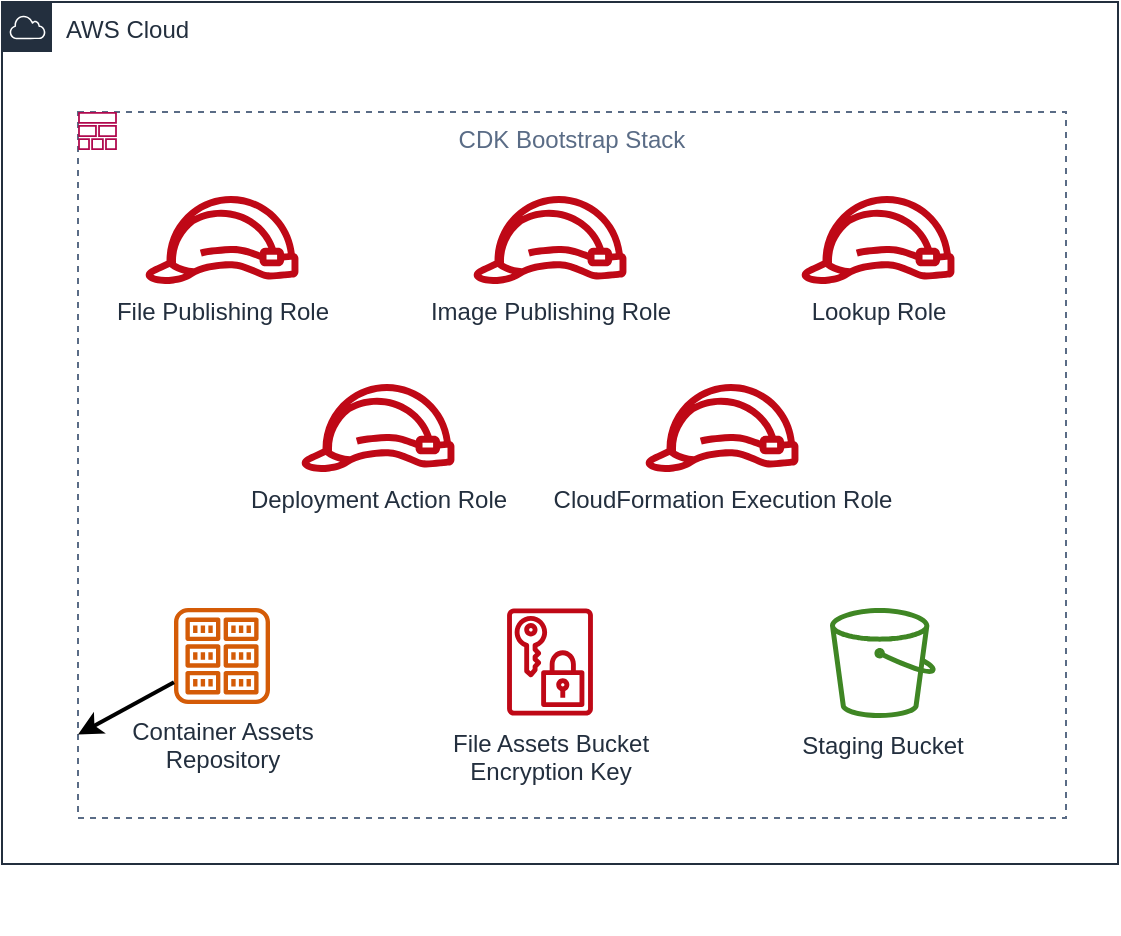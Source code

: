 <mxfile>
    <diagram id="vVjI7L10i0bU9GOyD1Vs" name="Bootstrap">
        <mxGraphModel dx="722" dy="1007" grid="0" gridSize="10" guides="1" tooltips="1" connect="1" arrows="1" fold="1" page="1" pageScale="1" pageWidth="827" pageHeight="1169" background="#ffffff" math="0" shadow="0">
            <root>
                <mxCell id="0"/>
                <mxCell id="1" parent="0"/>
                <mxCell id="3" value="AWS Cloud" style="points=[[0,0],[0.25,0],[0.5,0],[0.75,0],[1,0],[1,0.25],[1,0.5],[1,0.75],[1,1],[0.75,1],[0.5,1],[0.25,1],[0,1],[0,0.75],[0,0.5],[0,0.25]];outlineConnect=0;gradientColor=none;html=1;whiteSpace=wrap;fontSize=12;fontStyle=0;container=1;pointerEvents=0;collapsible=0;recursiveResize=0;shape=mxgraph.aws4.group;grIcon=mxgraph.aws4.group_aws_cloud;strokeColor=#232F3E;fillColor=none;verticalAlign=top;align=left;spacingLeft=30;fontColor=#232F3E;dashed=0;" parent="1" vertex="1">
                    <mxGeometry x="36" y="28" width="558" height="431" as="geometry"/>
                </mxCell>
                <mxCell id="5dhZ7PIMqnkiR0KHrYPQ-12" value="" style="group" parent="3" vertex="1" connectable="0">
                    <mxGeometry x="38" y="55" width="494" height="411" as="geometry"/>
                </mxCell>
                <mxCell id="4" value="CDK Bootstrap Stack" style="fillColor=none;strokeColor=#5A6C86;dashed=1;verticalAlign=top;fontStyle=0;fontColor=#5A6C86;" parent="5dhZ7PIMqnkiR0KHrYPQ-12" vertex="1">
                    <mxGeometry width="494" height="353" as="geometry"/>
                </mxCell>
                <mxCell id="5dhZ7PIMqnkiR0KHrYPQ-11" value="" style="sketch=0;outlineConnect=0;fontColor=#232F3E;gradientColor=none;fillColor=#B0084D;strokeColor=none;dashed=0;verticalLabelPosition=bottom;verticalAlign=top;align=center;html=1;fontSize=12;fontStyle=0;aspect=fixed;pointerEvents=1;shape=mxgraph.aws4.stack;" parent="5dhZ7PIMqnkiR0KHrYPQ-12" vertex="1">
                    <mxGeometry width="19.5" height="19" as="geometry"/>
                </mxCell>
                <mxCell id="6" value="Image Publishing Role" style="sketch=0;outlineConnect=0;fontColor=#232F3E;gradientColor=none;fillColor=#BF0816;strokeColor=none;dashed=0;verticalLabelPosition=bottom;verticalAlign=top;align=center;html=1;fontSize=12;fontStyle=0;aspect=fixed;pointerEvents=1;shape=mxgraph.aws4.role;" parent="5dhZ7PIMqnkiR0KHrYPQ-12" vertex="1">
                    <mxGeometry x="197" y="42" width="78" height="44" as="geometry"/>
                </mxCell>
                <mxCell id="ii1jd7hi1FazHsxwLWWv-12" value="Lookup Role" style="sketch=0;outlineConnect=0;fontColor=#232F3E;gradientColor=none;fillColor=#BF0816;strokeColor=none;dashed=0;verticalLabelPosition=bottom;verticalAlign=top;align=center;html=1;fontSize=12;fontStyle=0;aspect=fixed;pointerEvents=1;shape=mxgraph.aws4.role;" parent="5dhZ7PIMqnkiR0KHrYPQ-12" vertex="1">
                    <mxGeometry x="361" y="42" width="78" height="44" as="geometry"/>
                </mxCell>
                <mxCell id="5" value="File Publishing Role" style="sketch=0;outlineConnect=0;fontColor=#232F3E;gradientColor=none;fillColor=#BF0816;strokeColor=none;dashed=0;verticalLabelPosition=bottom;verticalAlign=top;align=center;html=1;fontSize=12;fontStyle=0;aspect=fixed;pointerEvents=1;shape=mxgraph.aws4.role;" parent="5dhZ7PIMqnkiR0KHrYPQ-12" vertex="1">
                    <mxGeometry x="33" y="42" width="78" height="44" as="geometry"/>
                </mxCell>
                <mxCell id="ii1jd7hi1FazHsxwLWWv-13" value="CloudFormation Execution Role" style="sketch=0;outlineConnect=0;fontColor=#232F3E;gradientColor=none;fillColor=#BF0816;strokeColor=none;dashed=0;verticalLabelPosition=bottom;verticalAlign=top;align=center;html=1;fontSize=12;fontStyle=0;aspect=fixed;pointerEvents=1;shape=mxgraph.aws4.role;" parent="5dhZ7PIMqnkiR0KHrYPQ-12" vertex="1">
                    <mxGeometry x="283" y="136" width="78" height="44" as="geometry"/>
                </mxCell>
                <mxCell id="9" value="Staging Bucket" style="sketch=0;outlineConnect=0;fontColor=#232F3E;gradientColor=none;fillColor=#3F8624;strokeColor=none;dashed=0;verticalLabelPosition=bottom;verticalAlign=top;align=center;html=1;fontSize=12;fontStyle=0;aspect=fixed;pointerEvents=1;shape=mxgraph.aws4.bucket;" parent="5dhZ7PIMqnkiR0KHrYPQ-12" vertex="1">
                    <mxGeometry x="376" y="248" width="52.88" height="55" as="geometry"/>
                </mxCell>
                <mxCell id="ii1jd7hi1FazHsxwLWWv-11" value="File Assets Bucket &lt;br&gt;Encryption Key" style="sketch=0;outlineConnect=0;fontColor=#232F3E;gradientColor=none;fillColor=#BF0816;strokeColor=none;dashed=0;verticalLabelPosition=bottom;verticalAlign=top;align=center;html=1;fontSize=12;fontStyle=0;aspect=fixed;pointerEvents=1;shape=mxgraph.aws4.data_encryption_key;" parent="5dhZ7PIMqnkiR0KHrYPQ-12" vertex="1">
                    <mxGeometry x="214.54" y="248" width="42.92" height="54" as="geometry"/>
                </mxCell>
                <mxCell id="7" value="Deployment Action Role" style="sketch=0;outlineConnect=0;fontColor=#232F3E;gradientColor=none;fillColor=#BF0816;strokeColor=none;dashed=0;verticalLabelPosition=bottom;verticalAlign=top;align=center;html=1;fontSize=12;fontStyle=0;aspect=fixed;pointerEvents=1;shape=mxgraph.aws4.role;" parent="5dhZ7PIMqnkiR0KHrYPQ-12" vertex="1">
                    <mxGeometry x="111" y="136" width="78" height="44" as="geometry"/>
                </mxCell>
                <mxCell id="10" value="Container Assets &lt;br&gt;Repository" style="sketch=0;outlineConnect=0;fontColor=#232F3E;gradientColor=none;fillColor=#D45B07;strokeColor=none;dashed=0;verticalLabelPosition=bottom;verticalAlign=top;align=center;html=1;fontSize=12;fontStyle=0;aspect=fixed;pointerEvents=1;shape=mxgraph.aws4.registry;" parent="5dhZ7PIMqnkiR0KHrYPQ-12" vertex="1">
                    <mxGeometry x="48" y="248" width="48" height="48" as="geometry"/>
                </mxCell>
                <mxCell id="5dhZ7PIMqnkiR0KHrYPQ-13" style="edgeStyle=none;html=1;fontColor=#232F3E;strokeWidth=2;" parent="5dhZ7PIMqnkiR0KHrYPQ-12" source="10" target="4" edge="1">
                    <mxGeometry relative="1" as="geometry"/>
                </mxCell>
            </root>
        </mxGraphModel>
    </diagram>
    <diagram name="CrossAccount" id="aNuWJ6rmQWiDkgufDwuP">
        <mxGraphModel dx="722" dy="1007" grid="0" gridSize="10" guides="1" tooltips="1" connect="1" arrows="1" fold="1" page="1" pageScale="1" pageWidth="827" pageHeight="1169" background="#ffffff" math="0" shadow="0">
            <root>
                <mxCell id="ReLFjaQf0BeK60-Su18--0"/>
                <mxCell id="ReLFjaQf0BeK60-Su18--1" parent="ReLFjaQf0BeK60-Su18--0"/>
                <mxCell id="ReLFjaQf0BeK60-Su18--2" value="CI/CD-Account" style="points=[[0,0],[0.25,0],[0.5,0],[0.75,0],[1,0],[1,0.25],[1,0.5],[1,0.75],[1,1],[0.75,1],[0.5,1],[0.25,1],[0,1],[0,0.75],[0,0.5],[0,0.25]];outlineConnect=0;gradientColor=none;html=1;whiteSpace=wrap;fontSize=12;fontStyle=0;container=1;pointerEvents=0;collapsible=0;recursiveResize=0;shape=mxgraph.aws4.group;grIcon=mxgraph.aws4.group_aws_cloud;strokeColor=#232F3E;fillColor=none;verticalAlign=top;align=left;spacingLeft=30;fontColor=#232F3E;dashed=0;" parent="ReLFjaQf0BeK60-Su18--1" vertex="1">
                    <mxGeometry x="30" y="47" width="302" height="271" as="geometry"/>
                </mxCell>
                <mxCell id="YKXdYXjaWMLi4errqEAR-0" value="Target-Account" style="points=[[0,0],[0.25,0],[0.5,0],[0.75,0],[1,0],[1,0.25],[1,0.5],[1,0.75],[1,1],[0.75,1],[0.5,1],[0.25,1],[0,1],[0,0.75],[0,0.5],[0,0.25]];outlineConnect=0;gradientColor=none;html=1;whiteSpace=wrap;fontSize=12;fontStyle=0;container=1;pointerEvents=0;collapsible=0;recursiveResize=0;shape=mxgraph.aws4.group;grIcon=mxgraph.aws4.group_aws_cloud;strokeColor=#232F3E;fillColor=none;verticalAlign=top;align=left;spacingLeft=30;fontColor=#232F3E;dashed=0;" parent="ReLFjaQf0BeK60-Su18--1" vertex="1">
                    <mxGeometry x="399" y="45" width="302" height="493" as="geometry"/>
                </mxCell>
                <mxCell id="YKXdYXjaWMLi4errqEAR-1" value="CDK Deploy Role" style="sketch=0;outlineConnect=0;fontColor=#232F3E;gradientColor=none;fillColor=#BF0816;strokeColor=none;dashed=0;verticalLabelPosition=bottom;verticalAlign=top;align=center;html=1;fontSize=12;fontStyle=0;aspect=fixed;pointerEvents=1;shape=mxgraph.aws4.role;" parent="YKXdYXjaWMLi4errqEAR-0" vertex="1">
                    <mxGeometry x="54" y="270" width="78" height="44" as="geometry"/>
                </mxCell>
                <mxCell id="YKXdYXjaWMLi4errqEAR-2" value="CDK Deploy Role" style="sketch=0;outlineConnect=0;fontColor=#232F3E;gradientColor=none;fillColor=#BF0816;strokeColor=none;dashed=0;verticalLabelPosition=bottom;verticalAlign=top;align=center;html=1;fontSize=12;fontStyle=0;aspect=fixed;pointerEvents=1;shape=mxgraph.aws4.role;" parent="YKXdYXjaWMLi4errqEAR-0" vertex="1">
                    <mxGeometry x="63" y="50" width="78" height="44" as="geometry"/>
                </mxCell>
                <mxCell id="MwrjnxmRdKB3ln6H4ZqH-0" value="Assets Bucket" style="sketch=0;outlineConnect=0;fontColor=#232F3E;gradientColor=none;fillColor=#3F8624;strokeColor=none;dashed=0;verticalLabelPosition=bottom;verticalAlign=top;align=center;html=1;fontSize=12;fontStyle=0;aspect=fixed;pointerEvents=1;shape=mxgraph.aws4.bucket;" parent="YKXdYXjaWMLi4errqEAR-0" vertex="1">
                    <mxGeometry x="197" y="56" width="75" height="78" as="geometry"/>
                </mxCell>
                <mxCell id="MwrjnxmRdKB3ln6H4ZqH-1" value="ECR Repo" style="sketch=0;outlineConnect=0;fontColor=#232F3E;gradientColor=none;fillColor=#D45B07;strokeColor=none;dashed=0;verticalLabelPosition=bottom;verticalAlign=top;align=center;html=1;fontSize=12;fontStyle=0;aspect=fixed;pointerEvents=1;shape=mxgraph.aws4.registry;" parent="YKXdYXjaWMLi4errqEAR-0" vertex="1">
                    <mxGeometry x="207" y="179" width="48" height="48" as="geometry"/>
                </mxCell>
                <mxCell id="MwrjnxmRdKB3ln6H4ZqH-2" value="" style="sketch=0;points=[[0,0,0],[0.25,0,0],[0.5,0,0],[0.75,0,0],[1,0,0],[0,1,0],[0.25,1,0],[0.5,1,0],[0.75,1,0],[1,1,0],[0,0.25,0],[0,0.5,0],[0,0.75,0],[1,0.25,0],[1,0.5,0],[1,0.75,0]];points=[[0,0,0],[0.25,0,0],[0.5,0,0],[0.75,0,0],[1,0,0],[0,1,0],[0.25,1,0],[0.5,1,0],[0.75,1,0],[1,1,0],[0,0.25,0],[0,0.5,0],[0,0.75,0],[1,0.25,0],[1,0.5,0],[1,0.75,0]];outlineConnect=0;fontColor=#232F3E;gradientColor=#F34482;gradientDirection=north;fillColor=#BC1356;strokeColor=#ffffff;dashed=0;verticalLabelPosition=bottom;verticalAlign=top;align=center;html=1;fontSize=12;fontStyle=0;aspect=fixed;shape=mxgraph.aws4.resourceIcon;resIcon=mxgraph.aws4.cloudformation;" parent="YKXdYXjaWMLi4errqEAR-0" vertex="1">
                    <mxGeometry x="65" y="367" width="78" height="78" as="geometry"/>
                </mxCell>
                <mxCell id="YKXdYXjaWMLi4errqEAR-3" style="edgeStyle=none;html=1;" parent="ReLFjaQf0BeK60-Su18--1" target="YKXdYXjaWMLi4errqEAR-2" edge="1">
                    <mxGeometry relative="1" as="geometry">
                        <mxPoint x="184.214" y="122.354" as="sourcePoint"/>
                    </mxGeometry>
                </mxCell>
                <mxCell id="YKXdYXjaWMLi4errqEAR-4" value="assume role" style="edgeLabel;html=1;align=center;verticalAlign=middle;resizable=0;points=[];" parent="YKXdYXjaWMLi4errqEAR-3" vertex="1" connectable="0">
                    <mxGeometry x="0.296" y="-1" relative="1" as="geometry">
                        <mxPoint as="offset"/>
                    </mxGeometry>
                </mxCell>
            </root>
        </mxGraphModel>
    </diagram>
    <diagram id="6xpWQbwxTaGYcfoKpsjb" name="tooling">
        <mxGraphModel dx="1746" dy="615" grid="0" gridSize="10" guides="1" tooltips="1" connect="1" arrows="1" fold="1" page="1" pageScale="1" pageWidth="827" pageHeight="1169" background="#ffffff" math="0" shadow="0">
            <root>
                <mxCell id="_8z1Jd0X0fw_cpWeEPiF-0"/>
                <mxCell id="_8z1Jd0X0fw_cpWeEPiF-1" parent="_8z1Jd0X0fw_cpWeEPiF-0"/>
                <mxCell id="_8z1Jd0X0fw_cpWeEPiF-3" value="" style="edgeStyle=orthogonalEdgeStyle;html=1;endArrow=block;elbow=vertical;startArrow=none;endFill=1;strokeColor=#545B64;rounded=0;strokeWidth=2;" parent="_8z1Jd0X0fw_cpWeEPiF-1" edge="1">
                    <mxGeometry width="100" relative="1" as="geometry">
                        <mxPoint x="112" y="192" as="sourcePoint"/>
                        <mxPoint x="614" y="192" as="targetPoint"/>
                    </mxGeometry>
                </mxCell>
                <mxCell id="c-ubqAU9XFe7O6UP37Kk-0" value="Build" style="text;strokeColor=none;fillColor=none;html=1;fontSize=24;fontStyle=1;verticalAlign=middle;align=center;fontColor=#232F3E;" parent="_8z1Jd0X0fw_cpWeEPiF-1" vertex="1">
                    <mxGeometry x="116" y="194" width="100" height="40" as="geometry"/>
                </mxCell>
                <mxCell id="c-ubqAU9XFe7O6UP37Kk-1" value="Publish" style="text;strokeColor=none;fillColor=none;html=1;fontSize=24;fontStyle=1;verticalAlign=middle;align=center;fontColor=#232F3E;" parent="_8z1Jd0X0fw_cpWeEPiF-1" vertex="1">
                    <mxGeometry x="293" y="194" width="100" height="40" as="geometry"/>
                </mxCell>
                <mxCell id="c-ubqAU9XFe7O6UP37Kk-2" value="Deploy" style="text;strokeColor=none;fillColor=none;html=1;fontSize=24;fontStyle=1;verticalAlign=middle;align=center;fontColor=#232F3E;" parent="_8z1Jd0X0fw_cpWeEPiF-1" vertex="1">
                    <mxGeometry x="487.5" y="194" width="100" height="40" as="geometry"/>
                </mxCell>
                <mxCell id="c-ubqAU9XFe7O6UP37Kk-3" value="" style="shape=curlyBracket;whiteSpace=wrap;html=1;rounded=1;flipH=1;fontColor=#232F3E;rotation=-90;strokeColor=#232F3E;" parent="_8z1Jd0X0fw_cpWeEPiF-1" vertex="1">
                    <mxGeometry x="340" y="-155" width="20" height="469" as="geometry"/>
                </mxCell>
                <mxCell id="c-ubqAU9XFe7O6UP37Kk-4" value="&lt;span style=&quot;font-style: normal&quot;&gt;cdk&lt;/span&gt; &lt;span style=&quot;font-style: normal&quot;&gt;deploy&lt;/span&gt; &amp;lt;stackname&amp;gt;" style="text;html=1;align=center;verticalAlign=middle;resizable=0;points=[];autosize=1;strokeColor=none;fillColor=none;fontColor=#232F3E;fontStyle=2" parent="_8z1Jd0X0fw_cpWeEPiF-1" vertex="1">
                    <mxGeometry x="272" y="50" width="143" height="18" as="geometry"/>
                </mxCell>
                <mxCell id="c-ubqAU9XFe7O6UP37Kk-5" value="" style="shape=curlyBracket;whiteSpace=wrap;html=1;rounded=1;flipH=1;fontColor=#232F3E;rotation=-90;strokeColor=#232F3E;" parent="_8z1Jd0X0fw_cpWeEPiF-1" vertex="1">
                    <mxGeometry x="429.5" y="-30" width="20" height="291" as="geometry"/>
                </mxCell>
                <mxCell id="c-ubqAU9XFe7O6UP37Kk-6" value="&lt;span style=&quot;font-style: normal&quot;&gt;cdk deploy --app&amp;nbsp;&lt;/span&gt;/path/to/cdk.out" style="text;html=1;align=center;verticalAlign=middle;resizable=0;points=[];autosize=1;strokeColor=none;fillColor=none;fontColor=#232F3E;fontStyle=2" parent="_8z1Jd0X0fw_cpWeEPiF-1" vertex="1">
                    <mxGeometry x="347.5" y="87" width="184" height="18" as="geometry"/>
                </mxCell>
                <mxCell id="c-ubqAU9XFe7O6UP37Kk-7" value="" style="shape=curlyBracket;whiteSpace=wrap;html=1;rounded=1;flipH=1;fontColor=#232F3E;rotation=-90;strokeColor=#232F3E;" parent="_8z1Jd0X0fw_cpWeEPiF-1" vertex="1">
                    <mxGeometry x="332.5" y="116" width="20" height="97" as="geometry"/>
                </mxCell>
                <mxCell id="c-ubqAU9XFe7O6UP37Kk-8" value="" style="shape=curlyBracket;whiteSpace=wrap;html=1;rounded=1;flipH=1;fontColor=#232F3E;rotation=-90;strokeColor=#232F3E;" parent="_8z1Jd0X0fw_cpWeEPiF-1" vertex="1">
                    <mxGeometry x="527.5" y="116" width="20" height="97" as="geometry"/>
                </mxCell>
                <mxCell id="c-ubqAU9XFe7O6UP37Kk-9" value="&lt;span style=&quot;font-style: normal&quot;&gt;cdk-assets &lt;/span&gt;/path/to/cdk.out" style="text;html=1;align=center;verticalAlign=middle;resizable=0;points=[];autosize=1;strokeColor=none;fillColor=none;fontColor=#232F3E;fontStyle=2" parent="_8z1Jd0X0fw_cpWeEPiF-1" vertex="1">
                    <mxGeometry x="267.5" y="134" width="153" height="18" as="geometry"/>
                </mxCell>
                <mxCell id="c-ubqAU9XFe7O6UP37Kk-10" value="&lt;span style=&quot;font-style: normal&quot;&gt;aws cloudformation deploy ...&lt;/span&gt;" style="text;html=1;align=center;verticalAlign=middle;resizable=0;points=[];autosize=1;strokeColor=none;fillColor=none;fontColor=#232F3E;fontStyle=2" parent="_8z1Jd0X0fw_cpWeEPiF-1" vertex="1">
                    <mxGeometry x="454.5" y="134" width="166" height="18" as="geometry"/>
                </mxCell>
                <mxCell id="N7y6JNoNytyYIrsOLyGV-0" value="" style="shape=curlyBracket;whiteSpace=wrap;html=1;rounded=1;flipH=1;fontColor=#232F3E;rotation=-90;strokeColor=#232F3E;" parent="_8z1Jd0X0fw_cpWeEPiF-1" vertex="1">
                    <mxGeometry x="154.5" y="116" width="20" height="97" as="geometry"/>
                </mxCell>
                <mxCell id="N7y6JNoNytyYIrsOLyGV-1" value="&lt;span style=&quot;font-style: normal&quot;&gt;cdk synth&lt;/span&gt;" style="text;html=1;align=center;verticalAlign=middle;resizable=0;points=[];autosize=1;strokeColor=none;fillColor=none;fontColor=#232F3E;fontStyle=2" parent="_8z1Jd0X0fw_cpWeEPiF-1" vertex="1">
                    <mxGeometry x="135.5" y="134" width="61" height="18" as="geometry"/>
                </mxCell>
                <mxCell id="8MuZsrXt0cQ2vdtN3eYz-0" value="" style="swimlane;childLayout=stackLayout;horizontal=1;fillColor=none;horizontalStack=1;resizeParent=1;resizeParentMax=0;resizeLast=0;collapsible=0;strokeColor=none;stackBorder=10;stackSpacing=-12;resizable=1;align=center;points=[];fontColor=#000000;" parent="_8z1Jd0X0fw_cpWeEPiF-1" vertex="1">
                    <mxGeometry x="64" y="573" width="645" height="111" as="geometry"/>
                </mxCell>
                <mxCell id="8MuZsrXt0cQ2vdtN3eYz-1" value="Build" style="shape=step;perimeter=stepPerimeter;fixedSize=1;points=[];fillColor=#f5f5f5;gradientColor=#b3b3b3;strokeColor=#666666;fontColor=#1A1A1A;" parent="8MuZsrXt0cQ2vdtN3eYz-0" vertex="1">
                    <mxGeometry x="10" y="33" width="229" height="68" as="geometry"/>
                </mxCell>
                <mxCell id="8MuZsrXt0cQ2vdtN3eYz-2" value="Publish" style="shape=step;perimeter=stepPerimeter;fixedSize=1;points=[];fillColor=#f5f5f5;gradientColor=#b3b3b3;strokeColor=#666666;fontColor=#1A1A1A;" parent="8MuZsrXt0cQ2vdtN3eYz-0" vertex="1">
                    <mxGeometry x="227" y="33" width="209" height="68" as="geometry"/>
                </mxCell>
                <mxCell id="8MuZsrXt0cQ2vdtN3eYz-3" value="Deploy" style="shape=step;perimeter=stepPerimeter;fixedSize=1;points=[];fillColor=#f5f5f5;gradientColor=#b3b3b3;strokeColor=#666666;fontColor=#1A1A1A;" parent="8MuZsrXt0cQ2vdtN3eYz-0" vertex="1">
                    <mxGeometry x="424" y="33" width="211" height="68" as="geometry"/>
                </mxCell>
                <mxCell id="8MuZsrXt0cQ2vdtN3eYz-6" value="cdk synth" style="rounded=1;whiteSpace=wrap;html=1;fillColor=#008a00;fontColor=#ffffff;strokeColor=#005700;" parent="_8z1Jd0X0fw_cpWeEPiF-1" vertex="1">
                    <mxGeometry x="93.25" y="543" width="180" height="30" as="geometry"/>
                </mxCell>
                <mxCell id="8MuZsrXt0cQ2vdtN3eYz-7" value="cdk-assets &lt;i&gt;path/to/cdk.out&lt;/i&gt;" style="rounded=1;whiteSpace=wrap;html=1;fillColor=#60a917;strokeColor=#2D7600;fontColor=#ffffff;" parent="_8z1Jd0X0fw_cpWeEPiF-1" vertex="1">
                    <mxGeometry x="295.12" y="543" width="180.75" height="30" as="geometry"/>
                </mxCell>
                <mxCell id="8MuZsrXt0cQ2vdtN3eYz-8" value="cdk deploy --app &lt;i&gt;path/to/cdk.out&lt;/i&gt;" style="rounded=1;whiteSpace=wrap;html=1;fillColor=#008a00;fontColor=#ffffff;strokeColor=#005700;" parent="_8z1Jd0X0fw_cpWeEPiF-1" vertex="1">
                    <mxGeometry x="294.25" y="496" width="383.5" height="30" as="geometry"/>
                </mxCell>
                <mxCell id="8MuZsrXt0cQ2vdtN3eYz-9" value="cdk deploy &lt;i&gt;&amp;lt;stackname&amp;gt; &lt;/i&gt;or&lt;i&gt; --all&lt;/i&gt;" style="rounded=1;whiteSpace=wrap;html=1;fillColor=#008a00;fontColor=#ffffff;strokeColor=#005700;" parent="_8z1Jd0X0fw_cpWeEPiF-1" vertex="1">
                    <mxGeometry x="93.25" y="451" width="584.5" height="30" as="geometry"/>
                </mxCell>
                <mxCell id="8MuZsrXt0cQ2vdtN3eYz-10" value="aws cloudformation deploy" style="rounded=1;whiteSpace=wrap;html=1;fillColor=#e3c800;fontColor=#000000;strokeColor=#B09500;" parent="_8z1Jd0X0fw_cpWeEPiF-1" vertex="1">
                    <mxGeometry x="499.25" y="543" width="180.5" height="30" as="geometry"/>
                </mxCell>
                <mxCell id="8MuZsrXt0cQ2vdtN3eYz-17" style="edgeStyle=none;html=1;fontColor=#1A1A1A;strokeColor=#1A1A1A;dashed=1;dashPattern=1 1;" parent="_8z1Jd0X0fw_cpWeEPiF-1" source="8MuZsrXt0cQ2vdtN3eYz-12" target="8MuZsrXt0cQ2vdtN3eYz-15" edge="1">
                    <mxGeometry relative="1" as="geometry"/>
                </mxCell>
                <mxCell id="8MuZsrXt0cQ2vdtN3eYz-20" style="edgeStyle=none;html=1;fontColor=#1A1A1A;strokeColor=#1A1A1A;dashed=1;dashPattern=1 1;" parent="_8z1Jd0X0fw_cpWeEPiF-1" source="8MuZsrXt0cQ2vdtN3eYz-12" target="8MuZsrXt0cQ2vdtN3eYz-16" edge="1">
                    <mxGeometry relative="1" as="geometry">
                        <mxPoint x="602" y="801" as="targetPoint"/>
                    </mxGeometry>
                </mxCell>
                <mxCell id="8MuZsrXt0cQ2vdtN3eYz-12" value="File Publishing &lt;br&gt;Role" style="sketch=0;outlineConnect=0;fontColor=#232F3E;gradientColor=none;fillColor=#BF0816;strokeColor=none;dashed=0;verticalLabelPosition=bottom;verticalAlign=top;align=center;html=1;fontSize=12;fontStyle=0;aspect=fixed;pointerEvents=1;shape=mxgraph.aws4.role;" parent="_8z1Jd0X0fw_cpWeEPiF-1" vertex="1">
                    <mxGeometry x="304" y="703" width="78" height="44" as="geometry"/>
                </mxCell>
                <mxCell id="8MuZsrXt0cQ2vdtN3eYz-18" style="edgeStyle=none;html=1;fontColor=#1A1A1A;strokeColor=#1A1A1A;dashed=1;dashPattern=1 1;" parent="_8z1Jd0X0fw_cpWeEPiF-1" source="8MuZsrXt0cQ2vdtN3eYz-13" target="8MuZsrXt0cQ2vdtN3eYz-15" edge="1">
                    <mxGeometry relative="1" as="geometry"/>
                </mxCell>
                <mxCell id="8MuZsrXt0cQ2vdtN3eYz-19" style="edgeStyle=none;html=1;fontColor=#1A1A1A;strokeColor=#1A1A1A;dashed=1;dashPattern=1 1;" parent="_8z1Jd0X0fw_cpWeEPiF-1" source="8MuZsrXt0cQ2vdtN3eYz-13" target="8MuZsrXt0cQ2vdtN3eYz-16" edge="1">
                    <mxGeometry relative="1" as="geometry"/>
                </mxCell>
                <mxCell id="8MuZsrXt0cQ2vdtN3eYz-13" value="Image Publishing &lt;br&gt;Role" style="sketch=0;outlineConnect=0;fontColor=#232F3E;gradientColor=none;fillColor=#BF0816;strokeColor=none;dashed=0;verticalLabelPosition=bottom;verticalAlign=top;align=center;html=1;fontSize=12;fontStyle=0;aspect=fixed;pointerEvents=1;shape=mxgraph.aws4.role;" parent="_8z1Jd0X0fw_cpWeEPiF-1" vertex="1">
                    <mxGeometry x="393" y="703" width="78" height="44" as="geometry"/>
                </mxCell>
                <mxCell id="8MuZsrXt0cQ2vdtN3eYz-21" style="edgeStyle=none;html=1;fontColor=#1A1A1A;strokeColor=#1A1A1A;dashed=1;dashPattern=1 1;" parent="_8z1Jd0X0fw_cpWeEPiF-1" source="8MuZsrXt0cQ2vdtN3eYz-14" target="8MuZsrXt0cQ2vdtN3eYz-15" edge="1">
                    <mxGeometry relative="1" as="geometry"/>
                </mxCell>
                <mxCell id="8MuZsrXt0cQ2vdtN3eYz-22" style="edgeStyle=none;html=1;fontColor=#1A1A1A;strokeColor=#1A1A1A;dashed=1;dashPattern=1 1;" parent="_8z1Jd0X0fw_cpWeEPiF-1" source="8MuZsrXt0cQ2vdtN3eYz-14" target="8MuZsrXt0cQ2vdtN3eYz-16" edge="1">
                    <mxGeometry relative="1" as="geometry"/>
                </mxCell>
                <mxCell id="8MuZsrXt0cQ2vdtN3eYz-14" value="Deploy Role" style="sketch=0;outlineConnect=0;fontColor=#232F3E;gradientColor=none;fillColor=#BF0816;strokeColor=none;dashed=0;verticalLabelPosition=bottom;verticalAlign=top;align=center;html=1;fontSize=12;fontStyle=0;aspect=fixed;pointerEvents=1;shape=mxgraph.aws4.role;" parent="_8z1Jd0X0fw_cpWeEPiF-1" vertex="1">
                    <mxGeometry x="549.25" y="703" width="78" height="44" as="geometry"/>
                </mxCell>
                <mxCell id="8MuZsrXt0cQ2vdtN3eYz-15" value="Account A&lt;br&gt;(Current)" style="sketch=0;outlineConnect=0;fontColor=#232F3E;gradientColor=none;fillColor=#B0084D;strokeColor=none;dashed=0;verticalLabelPosition=bottom;verticalAlign=top;align=center;html=1;fontSize=12;fontStyle=0;aspect=fixed;pointerEvents=1;shape=mxgraph.aws4.organizations_account2;" parent="_8z1Jd0X0fw_cpWeEPiF-1" vertex="1">
                    <mxGeometry x="420.5" y="849" width="78" height="78" as="geometry"/>
                </mxCell>
                <mxCell id="8MuZsrXt0cQ2vdtN3eYz-16" value="Account B &lt;br&gt;(Trusted)" style="sketch=0;outlineConnect=0;fontColor=#232F3E;gradientColor=none;fillColor=#B0084D;strokeColor=none;dashed=0;verticalLabelPosition=bottom;verticalAlign=top;align=center;html=1;fontSize=12;fontStyle=0;aspect=fixed;pointerEvents=1;shape=mxgraph.aws4.organizations_account2;" parent="_8z1Jd0X0fw_cpWeEPiF-1" vertex="1">
                    <mxGeometry x="521.12" y="849" width="78" height="78" as="geometry"/>
                </mxCell>
                <mxCell id="8MuZsrXt0cQ2vdtN3eYz-23" value="Option A" style="text;html=1;strokeColor=none;fillColor=none;align=center;verticalAlign=middle;whiteSpace=wrap;rounded=0;fontColor=#1A1A1A;" parent="_8z1Jd0X0fw_cpWeEPiF-1" vertex="1">
                    <mxGeometry x="23" y="451" width="60" height="30" as="geometry"/>
                </mxCell>
                <mxCell id="8MuZsrXt0cQ2vdtN3eYz-24" value="Option B" style="text;html=1;strokeColor=none;fillColor=none;align=center;verticalAlign=middle;whiteSpace=wrap;rounded=0;fontColor=#1A1A1A;" parent="_8z1Jd0X0fw_cpWeEPiF-1" vertex="1">
                    <mxGeometry x="23" y="496" width="60" height="30" as="geometry"/>
                </mxCell>
                <mxCell id="8MuZsrXt0cQ2vdtN3eYz-25" value="Option C" style="text;html=1;strokeColor=none;fillColor=none;align=center;verticalAlign=middle;whiteSpace=wrap;rounded=0;fontColor=#1A1A1A;" parent="_8z1Jd0X0fw_cpWeEPiF-1" vertex="1">
                    <mxGeometry x="25" y="541" width="60" height="30" as="geometry"/>
                </mxCell>
                <mxCell id="8MuZsrXt0cQ2vdtN3eYz-26" value="cdk synth" style="rounded=1;whiteSpace=wrap;html=1;fillColor=#008a00;fontColor=#ffffff;strokeColor=#005700;" parent="_8z1Jd0X0fw_cpWeEPiF-1" vertex="1">
                    <mxGeometry x="93.25" y="496" width="180" height="30" as="geometry"/>
                </mxCell>
                <mxCell id="OsFr7JBb7ToCVoozBHn4-0" value="Lookup&amp;nbsp;Role&lt;br&gt;(don't use it in CI/CD!)" style="sketch=0;outlineConnect=0;fontColor=#232F3E;gradientColor=none;fillColor=#BF0816;strokeColor=none;dashed=0;verticalLabelPosition=bottom;verticalAlign=top;align=center;html=1;fontSize=12;fontStyle=0;aspect=fixed;pointerEvents=1;shape=mxgraph.aws4.role;" vertex="1" parent="_8z1Jd0X0fw_cpWeEPiF-1">
                    <mxGeometry x="144.25" y="703" width="78" height="44" as="geometry"/>
                </mxCell>
                <mxCell id="OsFr7JBb7ToCVoozBHn4-1" style="edgeStyle=none;html=1;fontColor=#1A1A1A;strokeColor=#1A1A1A;dashed=1;dashPattern=1 1;" edge="1" parent="_8z1Jd0X0fw_cpWeEPiF-1" source="OsFr7JBb7ToCVoozBHn4-0" target="8MuZsrXt0cQ2vdtN3eYz-16">
                    <mxGeometry relative="1" as="geometry">
                        <mxPoint x="368.724" y="757" as="sourcePoint"/>
                        <mxPoint x="441.626" y="859" as="targetPoint"/>
                    </mxGeometry>
                </mxCell>
                <mxCell id="OsFr7JBb7ToCVoozBHn4-2" style="edgeStyle=none;html=1;fontColor=#1A1A1A;strokeColor=#1A1A1A;dashed=1;dashPattern=1 1;" edge="1" parent="_8z1Jd0X0fw_cpWeEPiF-1" source="OsFr7JBb7ToCVoozBHn4-0" target="8MuZsrXt0cQ2vdtN3eYz-15">
                    <mxGeometry relative="1" as="geometry">
                        <mxPoint x="231.464" y="751.528" as="sourcePoint"/>
                        <mxPoint x="531.12" y="881.132" as="targetPoint"/>
                    </mxGeometry>
                </mxCell>
            </root>
        </mxGraphModel>
    </diagram>
</mxfile>